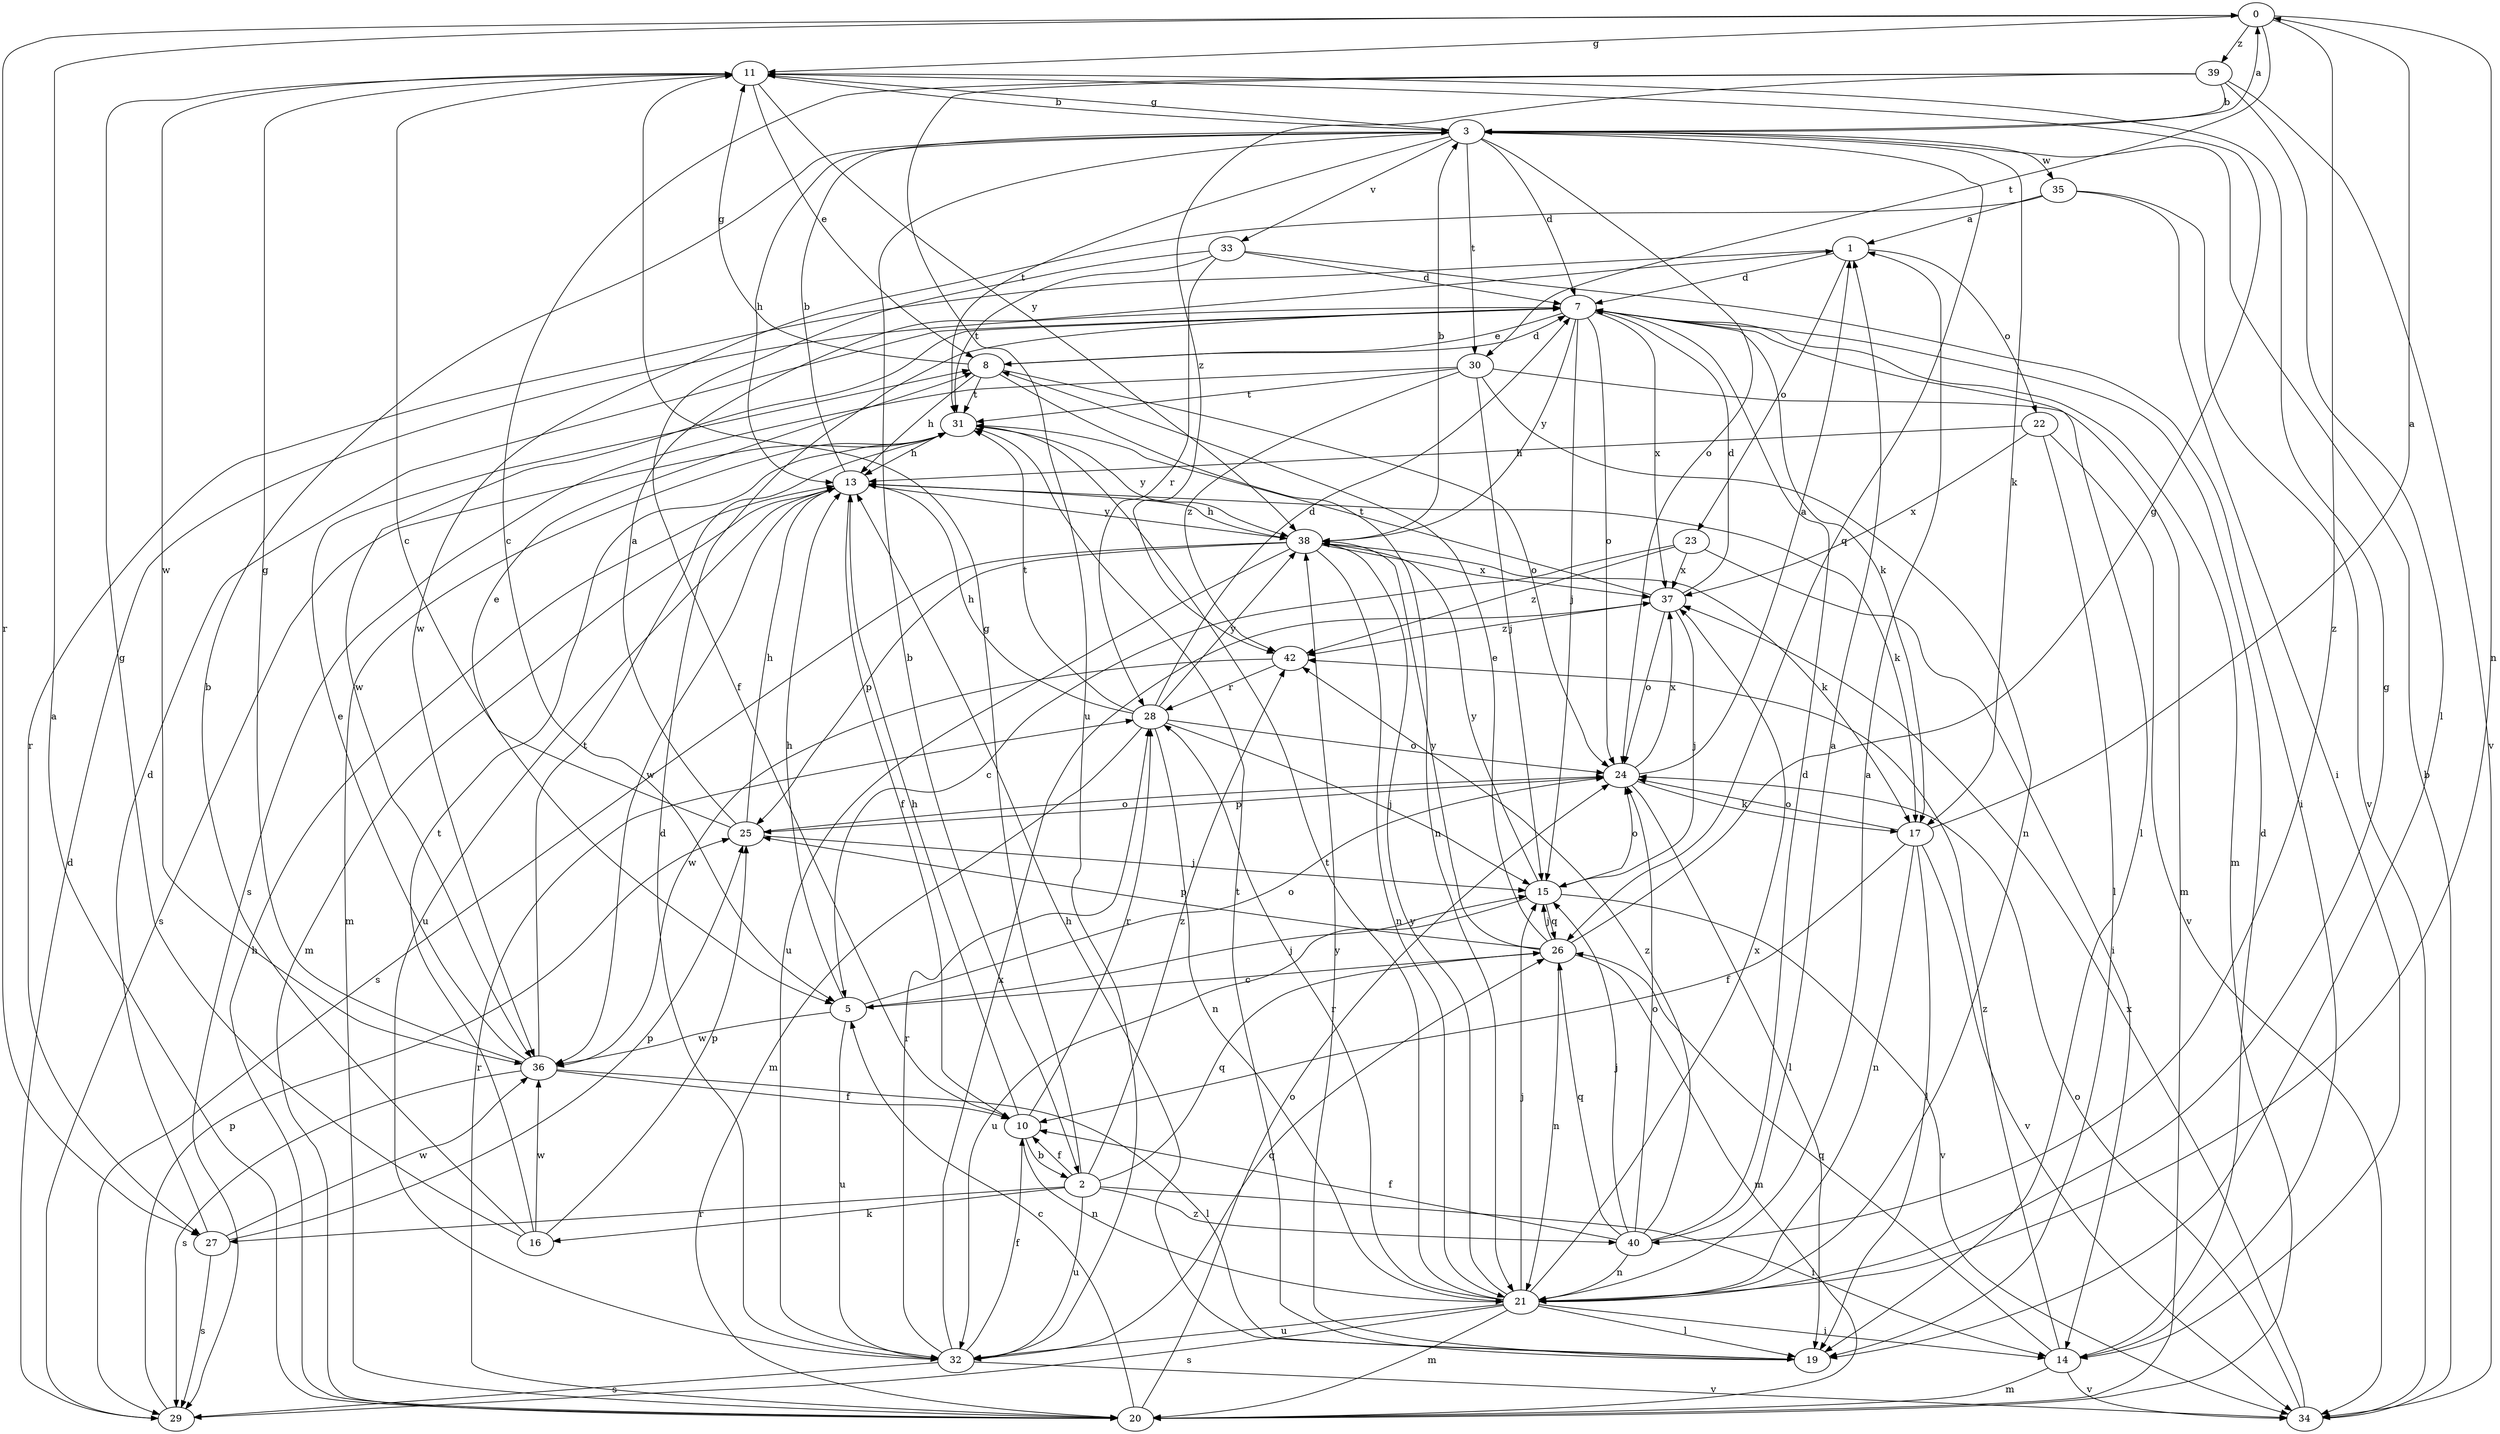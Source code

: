 strict digraph  {
0;
1;
2;
3;
5;
7;
8;
10;
11;
13;
14;
15;
16;
17;
19;
20;
21;
22;
23;
24;
25;
26;
27;
28;
29;
30;
31;
32;
33;
34;
35;
36;
37;
38;
39;
40;
42;
0 -> 11  [label=g];
0 -> 21  [label=n];
0 -> 27  [label=r];
0 -> 30  [label=t];
0 -> 39  [label=z];
0 -> 40  [label=z];
1 -> 7  [label=d];
1 -> 22  [label=o];
1 -> 23  [label=o];
1 -> 27  [label=r];
2 -> 10  [label=f];
2 -> 11  [label=g];
2 -> 14  [label=i];
2 -> 16  [label=k];
2 -> 26  [label=q];
2 -> 27  [label=r];
2 -> 32  [label=u];
2 -> 40  [label=z];
2 -> 42  [label=z];
3 -> 0  [label=a];
3 -> 2  [label=b];
3 -> 7  [label=d];
3 -> 11  [label=g];
3 -> 13  [label=h];
3 -> 17  [label=k];
3 -> 24  [label=o];
3 -> 26  [label=q];
3 -> 30  [label=t];
3 -> 31  [label=t];
3 -> 33  [label=v];
3 -> 35  [label=w];
5 -> 13  [label=h];
5 -> 15  [label=j];
5 -> 24  [label=o];
5 -> 32  [label=u];
5 -> 36  [label=w];
7 -> 8  [label=e];
7 -> 15  [label=j];
7 -> 17  [label=k];
7 -> 19  [label=l];
7 -> 20  [label=m];
7 -> 24  [label=o];
7 -> 36  [label=w];
7 -> 37  [label=x];
7 -> 38  [label=y];
8 -> 7  [label=d];
8 -> 11  [label=g];
8 -> 13  [label=h];
8 -> 21  [label=n];
8 -> 24  [label=o];
8 -> 31  [label=t];
10 -> 2  [label=b];
10 -> 13  [label=h];
10 -> 21  [label=n];
10 -> 28  [label=r];
11 -> 3  [label=b];
11 -> 5  [label=c];
11 -> 8  [label=e];
11 -> 36  [label=w];
11 -> 38  [label=y];
13 -> 3  [label=b];
13 -> 10  [label=f];
13 -> 17  [label=k];
13 -> 20  [label=m];
13 -> 32  [label=u];
13 -> 36  [label=w];
13 -> 38  [label=y];
14 -> 7  [label=d];
14 -> 20  [label=m];
14 -> 26  [label=q];
14 -> 34  [label=v];
14 -> 42  [label=z];
15 -> 24  [label=o];
15 -> 26  [label=q];
15 -> 32  [label=u];
15 -> 34  [label=v];
15 -> 38  [label=y];
16 -> 3  [label=b];
16 -> 11  [label=g];
16 -> 25  [label=p];
16 -> 31  [label=t];
16 -> 36  [label=w];
17 -> 0  [label=a];
17 -> 10  [label=f];
17 -> 19  [label=l];
17 -> 21  [label=n];
17 -> 24  [label=o];
17 -> 34  [label=v];
19 -> 13  [label=h];
19 -> 31  [label=t];
19 -> 38  [label=y];
20 -> 0  [label=a];
20 -> 5  [label=c];
20 -> 13  [label=h];
20 -> 24  [label=o];
20 -> 28  [label=r];
21 -> 1  [label=a];
21 -> 11  [label=g];
21 -> 14  [label=i];
21 -> 15  [label=j];
21 -> 19  [label=l];
21 -> 20  [label=m];
21 -> 28  [label=r];
21 -> 29  [label=s];
21 -> 31  [label=t];
21 -> 32  [label=u];
21 -> 37  [label=x];
21 -> 38  [label=y];
22 -> 13  [label=h];
22 -> 19  [label=l];
22 -> 34  [label=v];
22 -> 37  [label=x];
23 -> 5  [label=c];
23 -> 14  [label=i];
23 -> 37  [label=x];
23 -> 42  [label=z];
24 -> 1  [label=a];
24 -> 17  [label=k];
24 -> 19  [label=l];
24 -> 25  [label=p];
24 -> 37  [label=x];
25 -> 1  [label=a];
25 -> 8  [label=e];
25 -> 13  [label=h];
25 -> 15  [label=j];
25 -> 24  [label=o];
26 -> 5  [label=c];
26 -> 8  [label=e];
26 -> 11  [label=g];
26 -> 15  [label=j];
26 -> 20  [label=m];
26 -> 21  [label=n];
26 -> 25  [label=p];
26 -> 38  [label=y];
27 -> 7  [label=d];
27 -> 25  [label=p];
27 -> 29  [label=s];
27 -> 36  [label=w];
28 -> 7  [label=d];
28 -> 13  [label=h];
28 -> 15  [label=j];
28 -> 20  [label=m];
28 -> 21  [label=n];
28 -> 24  [label=o];
28 -> 31  [label=t];
28 -> 38  [label=y];
29 -> 7  [label=d];
29 -> 25  [label=p];
30 -> 15  [label=j];
30 -> 20  [label=m];
30 -> 21  [label=n];
30 -> 29  [label=s];
30 -> 31  [label=t];
30 -> 42  [label=z];
31 -> 13  [label=h];
31 -> 20  [label=m];
31 -> 29  [label=s];
31 -> 38  [label=y];
32 -> 7  [label=d];
32 -> 10  [label=f];
32 -> 26  [label=q];
32 -> 28  [label=r];
32 -> 29  [label=s];
32 -> 34  [label=v];
32 -> 37  [label=x];
33 -> 7  [label=d];
33 -> 10  [label=f];
33 -> 14  [label=i];
33 -> 28  [label=r];
33 -> 31  [label=t];
34 -> 3  [label=b];
34 -> 24  [label=o];
34 -> 37  [label=x];
35 -> 1  [label=a];
35 -> 14  [label=i];
35 -> 34  [label=v];
35 -> 36  [label=w];
36 -> 8  [label=e];
36 -> 10  [label=f];
36 -> 11  [label=g];
36 -> 19  [label=l];
36 -> 29  [label=s];
36 -> 31  [label=t];
37 -> 7  [label=d];
37 -> 15  [label=j];
37 -> 24  [label=o];
37 -> 31  [label=t];
37 -> 42  [label=z];
38 -> 3  [label=b];
38 -> 13  [label=h];
38 -> 17  [label=k];
38 -> 21  [label=n];
38 -> 25  [label=p];
38 -> 29  [label=s];
38 -> 32  [label=u];
38 -> 37  [label=x];
39 -> 3  [label=b];
39 -> 5  [label=c];
39 -> 19  [label=l];
39 -> 32  [label=u];
39 -> 34  [label=v];
39 -> 42  [label=z];
40 -> 1  [label=a];
40 -> 7  [label=d];
40 -> 10  [label=f];
40 -> 15  [label=j];
40 -> 21  [label=n];
40 -> 24  [label=o];
40 -> 26  [label=q];
40 -> 42  [label=z];
42 -> 28  [label=r];
42 -> 36  [label=w];
}
